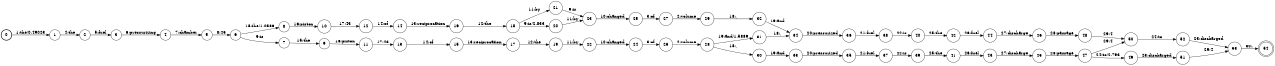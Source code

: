 digraph FST {
rankdir = LR;
size = "8.5,11";
label = "";
center = 1;
orientation = Portrait;
ranksep = "0.4";
nodesep = "0.25";
0 [label = "0", shape = circle, style = bold, fontsize = 14]
	0 -> 1 [label = "1:the/0.49023", fontsize = 14];
1 [label = "1", shape = circle, style = solid, fontsize = 14]
	1 -> 2 [label = "4:the", fontsize = 14];
2 [label = "2", shape = circle, style = solid, fontsize = 14]
	2 -> 3 [label = "5:fuel", fontsize = 14];
3 [label = "3", shape = circle, style = solid, fontsize = 14]
	3 -> 4 [label = "6:pressurizing", fontsize = 14];
4 [label = "4", shape = circle, style = solid, fontsize = 14]
	4 -> 5 [label = "7:chamber", fontsize = 14];
5 [label = "5", shape = circle, style = solid, fontsize = 14]
	5 -> 6 [label = "8:45", fontsize = 14];
6 [label = "6", shape = circle, style = solid, fontsize = 14]
	6 -> 8 [label = "15:the/1.0586", fontsize = 14];
	6 -> 7 [label = "9:is", fontsize = 14];
7 [label = "7", shape = circle, style = solid, fontsize = 14]
	7 -> 9 [label = "15:the", fontsize = 14];
8 [label = "8", shape = circle, style = solid, fontsize = 14]
	8 -> 10 [label = "16:piston", fontsize = 14];
9 [label = "9", shape = circle, style = solid, fontsize = 14]
	9 -> 11 [label = "16:piston", fontsize = 14];
10 [label = "10", shape = circle, style = solid, fontsize = 14]
	10 -> 12 [label = "17:43", fontsize = 14];
11 [label = "11", shape = circle, style = solid, fontsize = 14]
	11 -> 13 [label = "17:43", fontsize = 14];
12 [label = "12", shape = circle, style = solid, fontsize = 14]
	12 -> 14 [label = "14:of", fontsize = 14];
13 [label = "13", shape = circle, style = solid, fontsize = 14]
	13 -> 15 [label = "14:of", fontsize = 14];
14 [label = "14", shape = circle, style = solid, fontsize = 14]
	14 -> 16 [label = "13:reciprocation", fontsize = 14];
15 [label = "15", shape = circle, style = solid, fontsize = 14]
	15 -> 17 [label = "13:reciprocation", fontsize = 14];
16 [label = "16", shape = circle, style = solid, fontsize = 14]
	16 -> 18 [label = "12:the", fontsize = 14];
17 [label = "17", shape = circle, style = solid, fontsize = 14]
	17 -> 19 [label = "12:the", fontsize = 14];
18 [label = "18", shape = circle, style = solid, fontsize = 14]
	18 -> 20 [label = "9:is/2.833", fontsize = 14];
	18 -> 21 [label = "11:by", fontsize = 14];
19 [label = "19", shape = circle, style = solid, fontsize = 14]
	19 -> 22 [label = "11:by", fontsize = 14];
20 [label = "20", shape = circle, style = solid, fontsize = 14]
	20 -> 23 [label = "11:by", fontsize = 14];
21 [label = "21", shape = circle, style = solid, fontsize = 14]
	21 -> 23 [label = "9:is", fontsize = 14];
22 [label = "22", shape = circle, style = solid, fontsize = 14]
	22 -> 24 [label = "10:changed", fontsize = 14];
23 [label = "23", shape = circle, style = solid, fontsize = 14]
	23 -> 25 [label = "10:changed", fontsize = 14];
24 [label = "24", shape = circle, style = solid, fontsize = 14]
	24 -> 26 [label = "3:of", fontsize = 14];
25 [label = "25", shape = circle, style = solid, fontsize = 14]
	25 -> 27 [label = "3:of", fontsize = 14];
26 [label = "26", shape = circle, style = solid, fontsize = 14]
	26 -> 28 [label = "2:volume", fontsize = 14];
27 [label = "27", shape = circle, style = solid, fontsize = 14]
	27 -> 29 [label = "2:volume", fontsize = 14];
28 [label = "28", shape = circle, style = solid, fontsize = 14]
	28 -> 30 [label = "18:,", fontsize = 14];
	28 -> 31 [label = "19:and/1.5889", fontsize = 14];
29 [label = "29", shape = circle, style = solid, fontsize = 14]
	29 -> 32 [label = "18:,", fontsize = 14];
30 [label = "30", shape = circle, style = solid, fontsize = 14]
	30 -> 33 [label = "19:and", fontsize = 14];
31 [label = "31", shape = circle, style = solid, fontsize = 14]
	31 -> 34 [label = "18:,", fontsize = 14];
32 [label = "32", shape = circle, style = solid, fontsize = 14]
	32 -> 34 [label = "19:and", fontsize = 14];
33 [label = "33", shape = circle, style = solid, fontsize = 14]
	33 -> 35 [label = "20:pressurized", fontsize = 14];
34 [label = "34", shape = circle, style = solid, fontsize = 14]
	34 -> 36 [label = "20:pressurized", fontsize = 14];
35 [label = "35", shape = circle, style = solid, fontsize = 14]
	35 -> 37 [label = "21:fuel", fontsize = 14];
36 [label = "36", shape = circle, style = solid, fontsize = 14]
	36 -> 38 [label = "21:fuel", fontsize = 14];
37 [label = "37", shape = circle, style = solid, fontsize = 14]
	37 -> 39 [label = "22:is", fontsize = 14];
38 [label = "38", shape = circle, style = solid, fontsize = 14]
	38 -> 40 [label = "22:is", fontsize = 14];
39 [label = "39", shape = circle, style = solid, fontsize = 14]
	39 -> 41 [label = "25:the", fontsize = 14];
40 [label = "40", shape = circle, style = solid, fontsize = 14]
	40 -> 42 [label = "25:the", fontsize = 14];
41 [label = "41", shape = circle, style = solid, fontsize = 14]
	41 -> 43 [label = "26:fuel", fontsize = 14];
42 [label = "42", shape = circle, style = solid, fontsize = 14]
	42 -> 44 [label = "26:fuel", fontsize = 14];
43 [label = "43", shape = circle, style = solid, fontsize = 14]
	43 -> 45 [label = "27:discharge", fontsize = 14];
44 [label = "44", shape = circle, style = solid, fontsize = 14]
	44 -> 46 [label = "27:discharge", fontsize = 14];
45 [label = "45", shape = circle, style = solid, fontsize = 14]
	45 -> 47 [label = "28:passage", fontsize = 14];
46 [label = "46", shape = circle, style = solid, fontsize = 14]
	46 -> 48 [label = "28:passage", fontsize = 14];
47 [label = "47", shape = circle, style = solid, fontsize = 14]
	47 -> 49 [label = "24:to/2.793", fontsize = 14];
	47 -> 50 [label = "29:4", fontsize = 14];
48 [label = "48", shape = circle, style = solid, fontsize = 14]
	48 -> 50 [label = "29:4", fontsize = 14];
49 [label = "49", shape = circle, style = solid, fontsize = 14]
	49 -> 51 [label = "23:discharged", fontsize = 14];
50 [label = "50", shape = circle, style = solid, fontsize = 14]
	50 -> 52 [label = "24:to", fontsize = 14];
51 [label = "51", shape = circle, style = solid, fontsize = 14]
	51 -> 53 [label = "29:4", fontsize = 14];
52 [label = "52", shape = circle, style = solid, fontsize = 14]
	52 -> 53 [label = "23:discharged", fontsize = 14];
53 [label = "53", shape = circle, style = solid, fontsize = 14]
	53 -> 54 [label = "30:.", fontsize = 14];
54 [label = "54", shape = doublecircle, style = solid, fontsize = 14]
}
